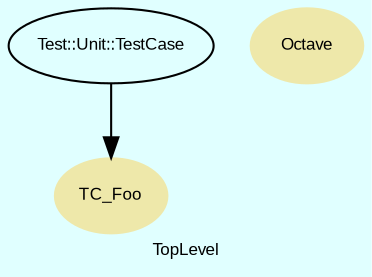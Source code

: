 digraph TopLevel {
    fontname = Arial
    compound = true
    fontsize = 8
    label = "TopLevel"
    bgcolor = lightcyan1
    node [
        fontname = Arial,
        color = black,
        fontsize = 8
    ]

    TC_Foo [
        shape = ellipse,
        fontcolor = black,
        color = palegoldenrod,
        URL = "classes/TC_Foo.html",
        style = filled,
        label = "TC_Foo"
    ]

    Octave [
        shape = ellipse,
        fontcolor = black,
        color = palegoldenrod,
        URL = "classes/Octave.html",
        style = filled,
        label = "Octave"
    ]

    Test__Unit__TestCase [
        URL = "classes/Test/Unit/TestCase.html",
        label = "Test::Unit::TestCase"
    ]

    Test__Unit__TestCase -> TC_Foo [

    ]

}

